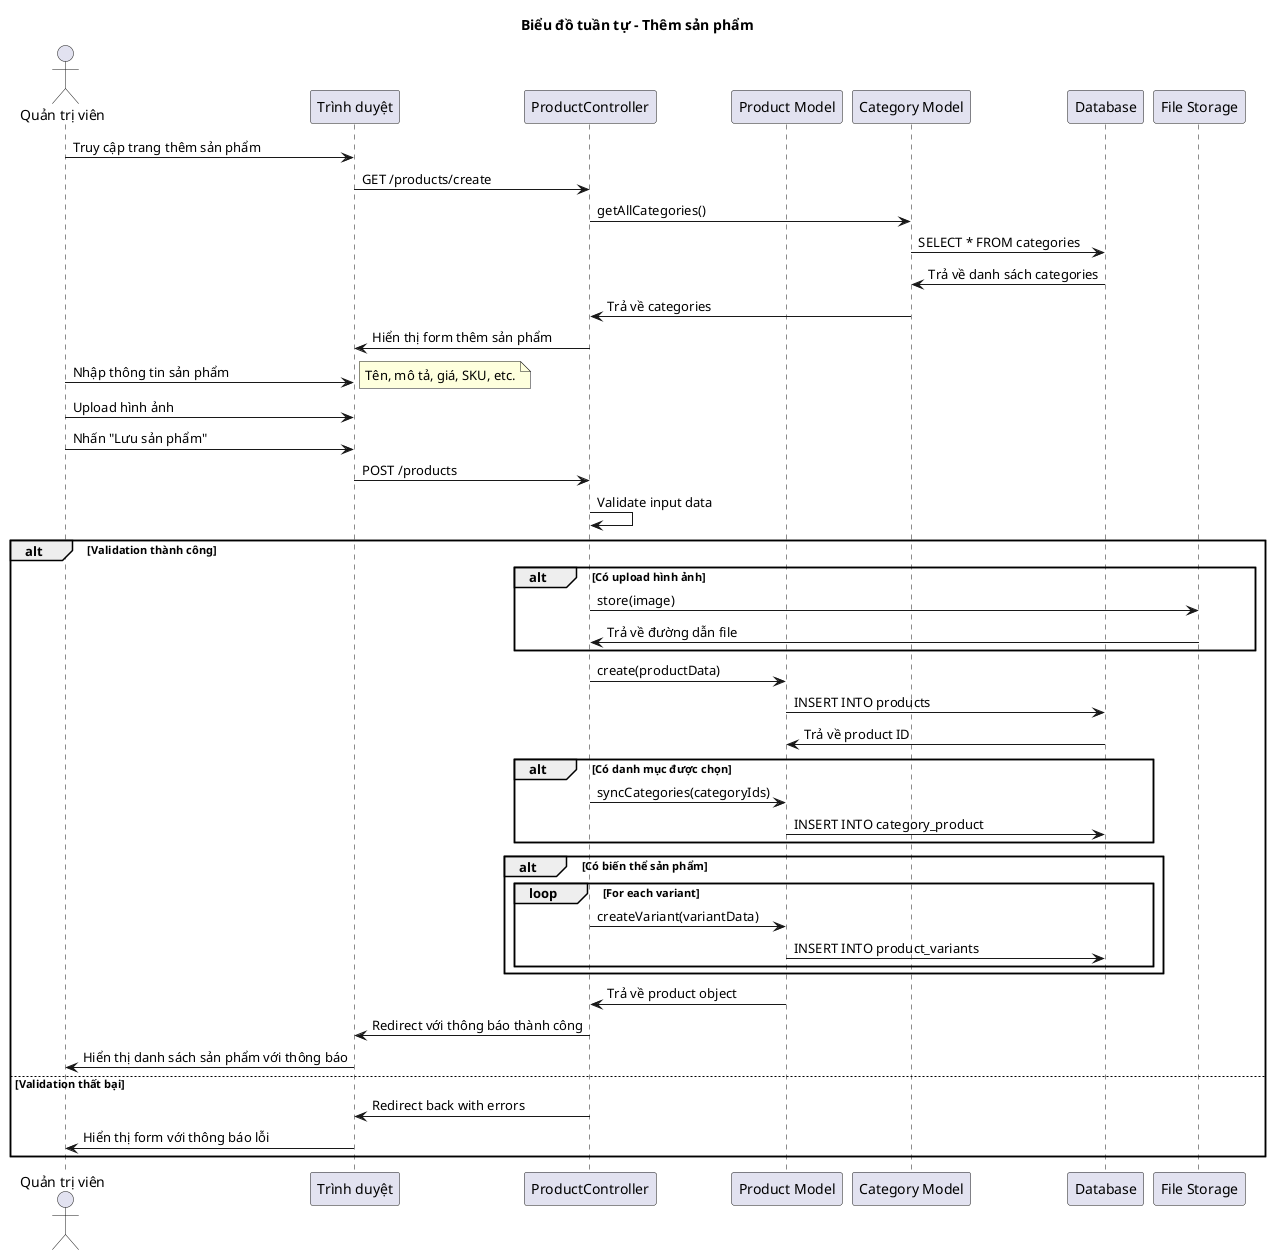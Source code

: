 @startuml Thêm sản phẩm
title Biểu đồ tuần tự - Thêm sản phẩm

actor "Quản trị viên" as Admin
participant "Trình duyệt" as Browser
participant "ProductController" as Controller
participant "Product Model" as ProductModel
participant "Category Model" as CategoryModel
participant "Database" as DB
participant "File Storage" as Storage

Admin -> Browser: Truy cập trang thêm sản phẩm
Browser -> Controller: GET /products/create
Controller -> CategoryModel: getAllCategories()
CategoryModel -> DB: SELECT * FROM categories
DB -> CategoryModel: Trả về danh sách categories
CategoryModel -> Controller: Trả về categories
Controller -> Browser: Hiển thị form thêm sản phẩm

Admin -> Browser: Nhập thông tin sản phẩm
note right: Tên, mô tả, giá, SKU, etc.
Admin -> Browser: Upload hình ảnh
Admin -> Browser: Nhấn "Lưu sản phẩm"
Browser -> Controller: POST /products

Controller -> Controller: Validate input data

alt Validation thành công
    alt Có upload hình ảnh
        Controller -> Storage: store(image)
        Storage -> Controller: Trả về đường dẫn file
    end
    
    Controller -> ProductModel: create(productData)
    ProductModel -> DB: INSERT INTO products
    DB -> ProductModel: Trả về product ID
    
    alt Có danh mục được chọn
        Controller -> ProductModel: syncCategories(categoryIds)
        ProductModel -> DB: INSERT INTO category_product
    end
    
    alt Có biến thể sản phẩm
        loop For each variant
            Controller -> ProductModel: createVariant(variantData)
            ProductModel -> DB: INSERT INTO product_variants
        end
    end
    
    ProductModel -> Controller: Trả về product object
    Controller -> Browser: Redirect với thông báo thành công
    Browser -> Admin: Hiển thị danh sách sản phẩm với thông báo
    
else Validation thất bại
    Controller -> Browser: Redirect back with errors
    Browser -> Admin: Hiển thị form với thông báo lỗi
end

@enduml
